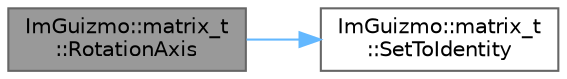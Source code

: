 digraph "ImGuizmo::matrix_t::RotationAxis"
{
 // LATEX_PDF_SIZE
  bgcolor="transparent";
  edge [fontname=Helvetica,fontsize=10,labelfontname=Helvetica,labelfontsize=10];
  node [fontname=Helvetica,fontsize=10,shape=box,height=0.2,width=0.4];
  rankdir="LR";
  Node1 [id="Node000001",label="ImGuizmo::matrix_t\l::RotationAxis",height=0.2,width=0.4,color="gray40", fillcolor="grey60", style="filled", fontcolor="black",tooltip=" "];
  Node1 -> Node2 [id="edge1_Node000001_Node000002",color="steelblue1",style="solid",tooltip=" "];
  Node2 [id="Node000002",label="ImGuizmo::matrix_t\l::SetToIdentity",height=0.2,width=0.4,color="grey40", fillcolor="white", style="filled",URL="$struct_im_guizmo_1_1matrix__t.html#a8cd97c2ad39c86dde89a62aaddc7b9ec",tooltip=" "];
}
